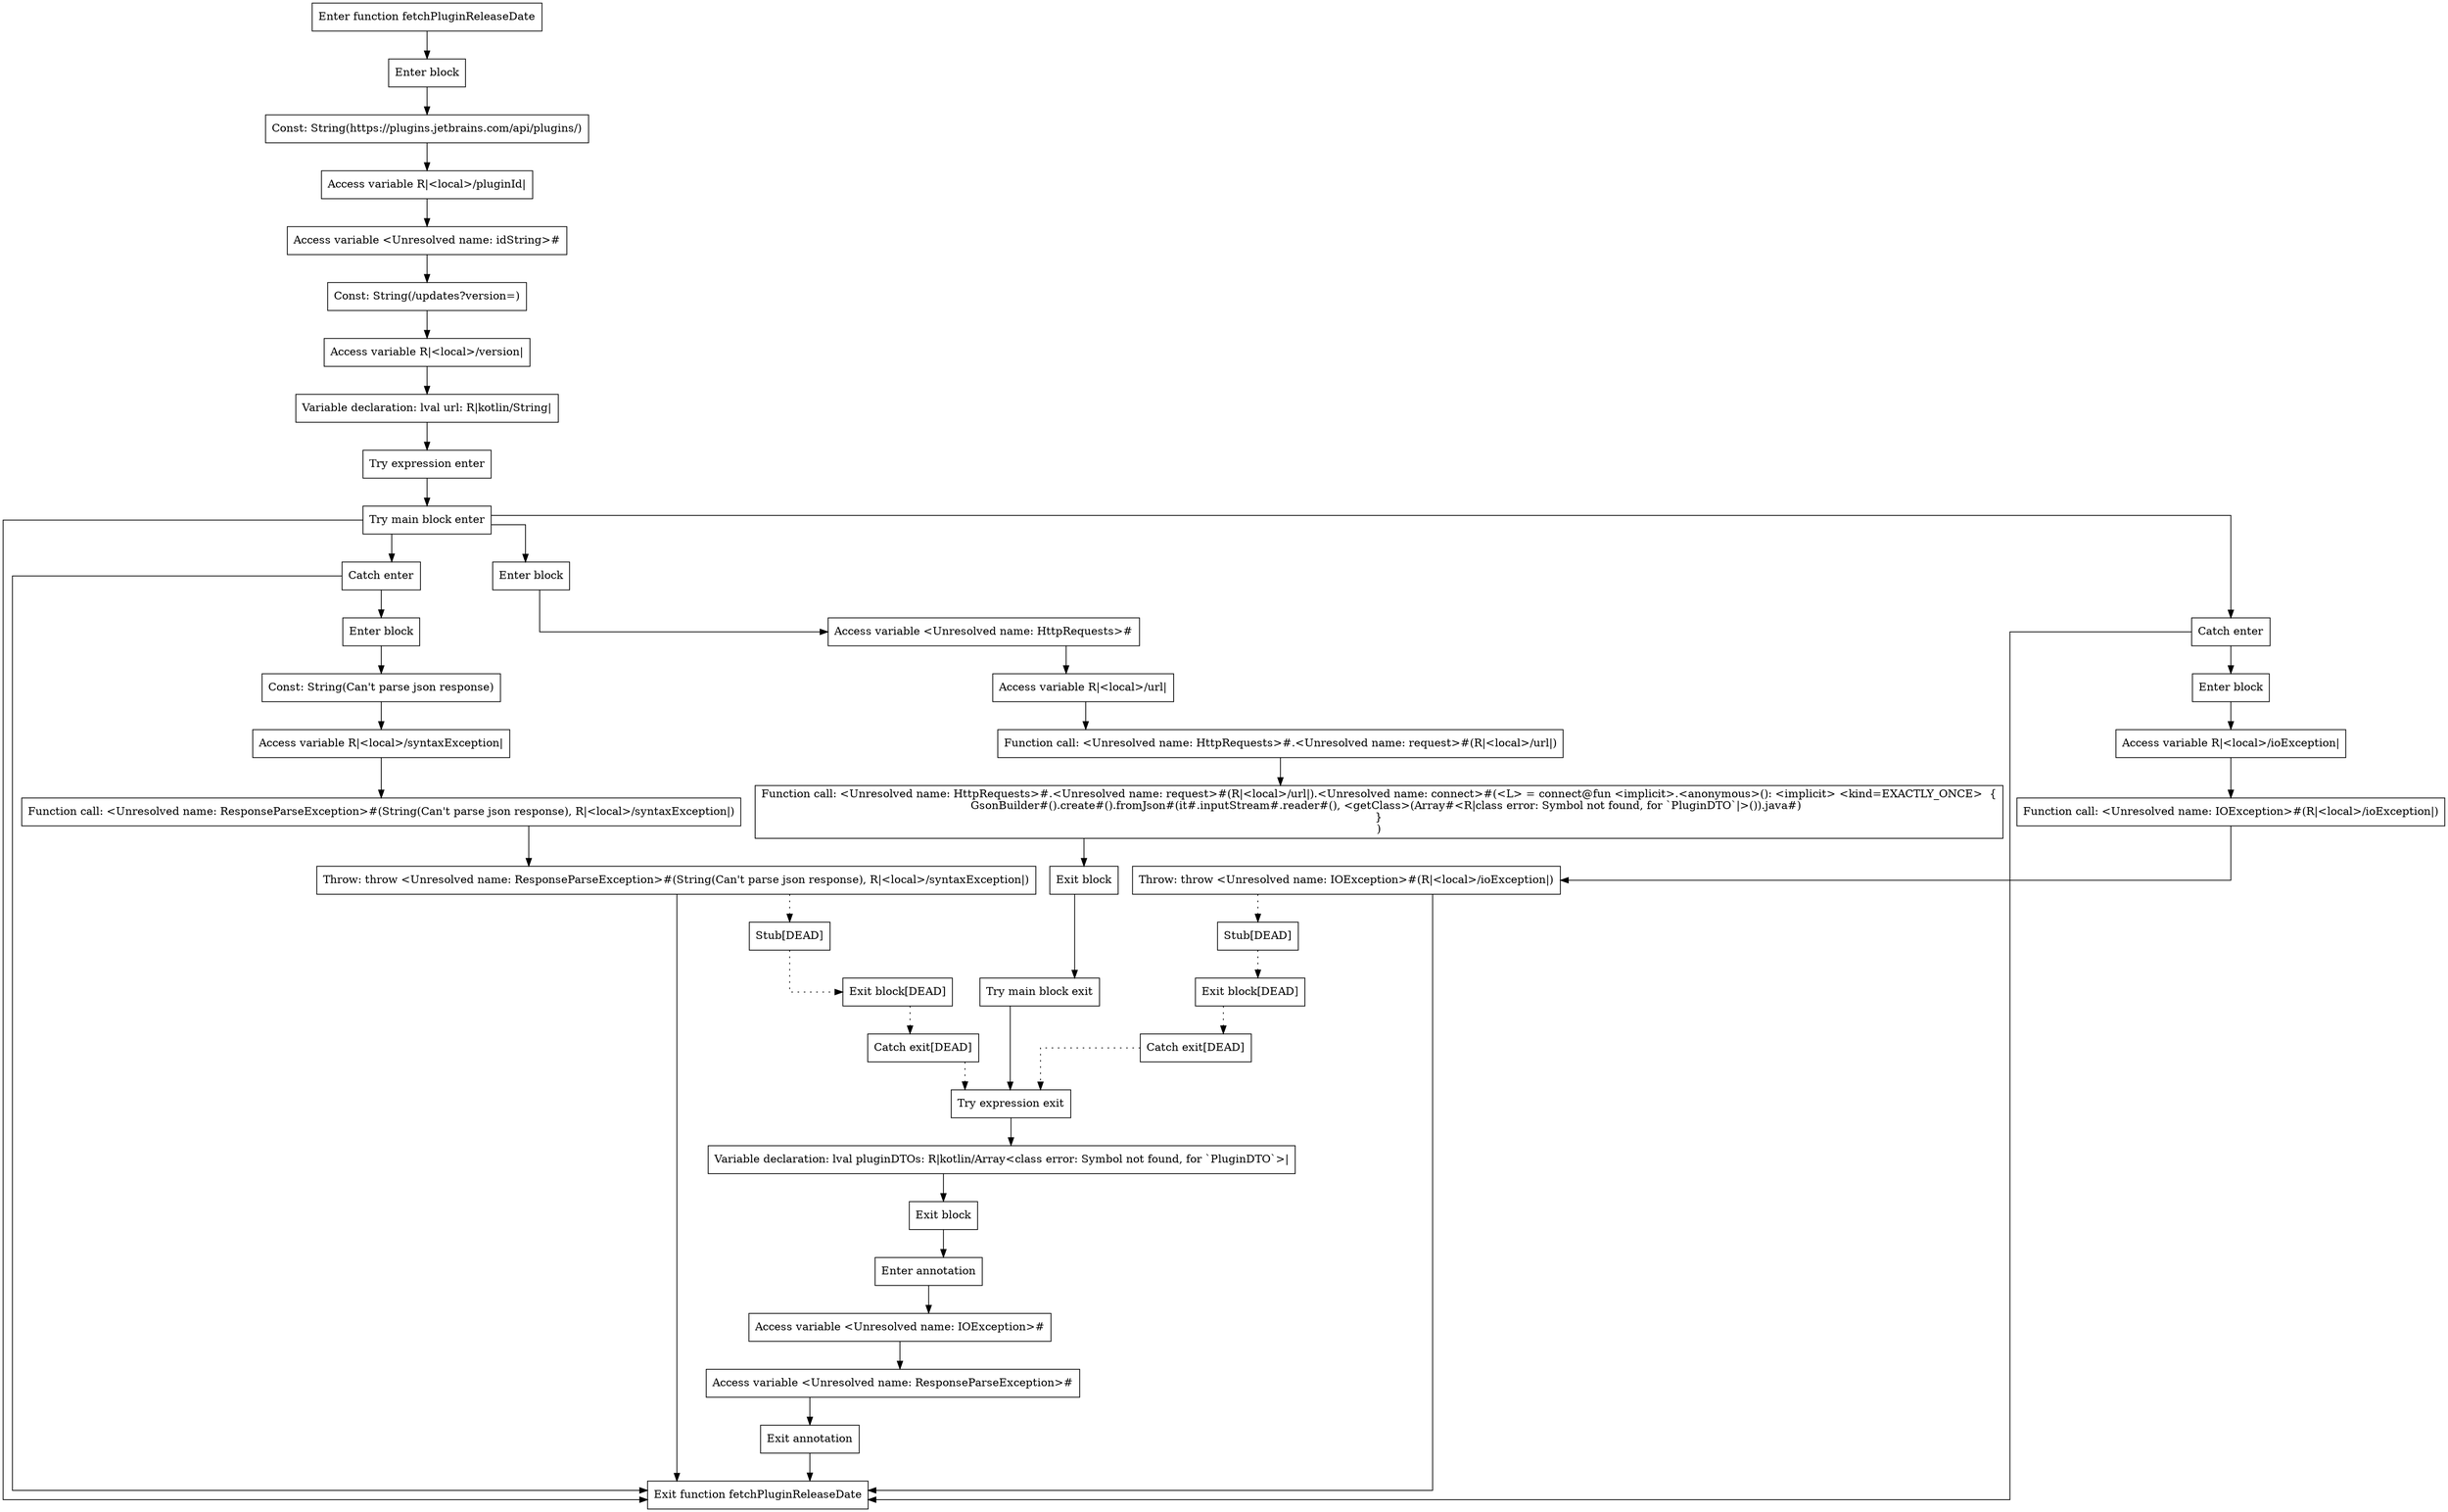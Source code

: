 digraph complex_kt {
graph [splines=ortho]

subgraph fetchPluginReleaseDate {
  0 [shape=box label="Enter function fetchPluginReleaseDate"];
  1 [shape=box label="Enter block"];
  2 [shape=box label="Const: String(https://plugins.jetbrains.com/api/plugins/)"];
  3 [shape=box label="Access variable R|<local>/pluginId|"];
  4 [shape=box label="Access variable <Unresolved name: idString>#"];
  5 [shape=box label="Const: String(/updates?version=)"];
  6 [shape=box label="Access variable R|<local>/version|"];
  7 [shape=box label="Variable declaration: lval url: R|kotlin/String|"];
  8 [shape=box label="Try expression enter"];
  9 [shape=box label="Try main block enter"];
  10 [shape=box label="Enter block"];
  11 [shape=box label="Access variable <Unresolved name: HttpRequests>#"];
  12 [shape=box label="Access variable R|<local>/url|"];
  13 [shape=box label="Function call: <Unresolved name: HttpRequests>#.<Unresolved name: request>#(R|<local>/url|)"];
  14 [shape=box label="Function call: <Unresolved name: HttpRequests>#.<Unresolved name: request>#(R|<local>/url|).<Unresolved name: connect>#(<L> = connect@fun <implicit>.<anonymous>(): <implicit> <kind=EXACTLY_ONCE>  {
    GsonBuilder#().create#().fromJson#(it#.inputStream#.reader#(), <getClass>(Array#<R|class error: Symbol not found, for `PluginDTO`|>()).java#)
}
)"];
  15 [shape=box label="Exit block"];
  16 [shape=box label="Try main block exit"];
  17 [shape=box label="Catch enter"];
  18 [shape=box label="Enter block"];
  19 [shape=box label="Const: String(Can't parse json response)"];
  20 [shape=box label="Access variable R|<local>/syntaxException|"];
  21 [shape=box label="Function call: <Unresolved name: ResponseParseException>#(String(Can't parse json response), R|<local>/syntaxException|)"];
  22 [shape=box label="Throw: throw <Unresolved name: ResponseParseException>#(String(Can't parse json response), R|<local>/syntaxException|)"];
  23 [shape=box label="Stub[DEAD]"];
  24 [shape=box label="Exit block[DEAD]"];
  25 [shape=box label="Catch exit[DEAD]"];
  26 [shape=box label="Catch enter"];
  27 [shape=box label="Enter block"];
  28 [shape=box label="Access variable R|<local>/ioException|"];
  29 [shape=box label="Function call: <Unresolved name: IOException>#(R|<local>/ioException|)"];
  30 [shape=box label="Throw: throw <Unresolved name: IOException>#(R|<local>/ioException|)"];
  31 [shape=box label="Stub[DEAD]"];
  32 [shape=box label="Exit block[DEAD]"];
  33 [shape=box label="Catch exit[DEAD]"];
  34 [shape=box label="Try expression exit"];
  35 [shape=box label="Variable declaration: lval pluginDTOs: R|kotlin/Array<class error: Symbol not found, for `PluginDTO`>|"];
  36 [shape=box label="Exit block"];
  37 [shape=box label="Enter annotation"];
  38 [shape=box label="Access variable <Unresolved name: IOException>#"];
  39 [shape=box label="Access variable <Unresolved name: ResponseParseException>#"];
  40 [shape=box label="Exit annotation"];
  41 [shape=box label="Exit function fetchPluginReleaseDate"];

  0 -> {1};
  1 -> {2};
  2 -> {3};
  3 -> {4};
  4 -> {5};
  5 -> {6};
  6 -> {7};
  7 -> {8};
  8 -> {9};
  9 -> {41 26 17 10};
  10 -> {11};
  11 -> {12};
  12 -> {13};
  13 -> {14};
  14 -> {15};
  15 -> {16};
  16 -> {34};
  17 -> {41 18};
  18 -> {19};
  19 -> {20};
  20 -> {21};
  21 -> {22};
  22 -> {41};
  22 -> {23} [style=dotted];
  23 -> {24} [style=dotted];
  24 -> {25} [style=dotted];
  25 -> {34} [style=dotted];
  26 -> {41 27};
  27 -> {28};
  28 -> {29};
  29 -> {30};
  30 -> {41};
  30 -> {31} [style=dotted];
  31 -> {32} [style=dotted];
  32 -> {33} [style=dotted];
  33 -> {34} [style=dotted];
  34 -> {35};
  35 -> {36};
  36 -> {37};
  37 -> {38};
  38 -> {39};
  39 -> {40};
  40 -> {41};
}

}
